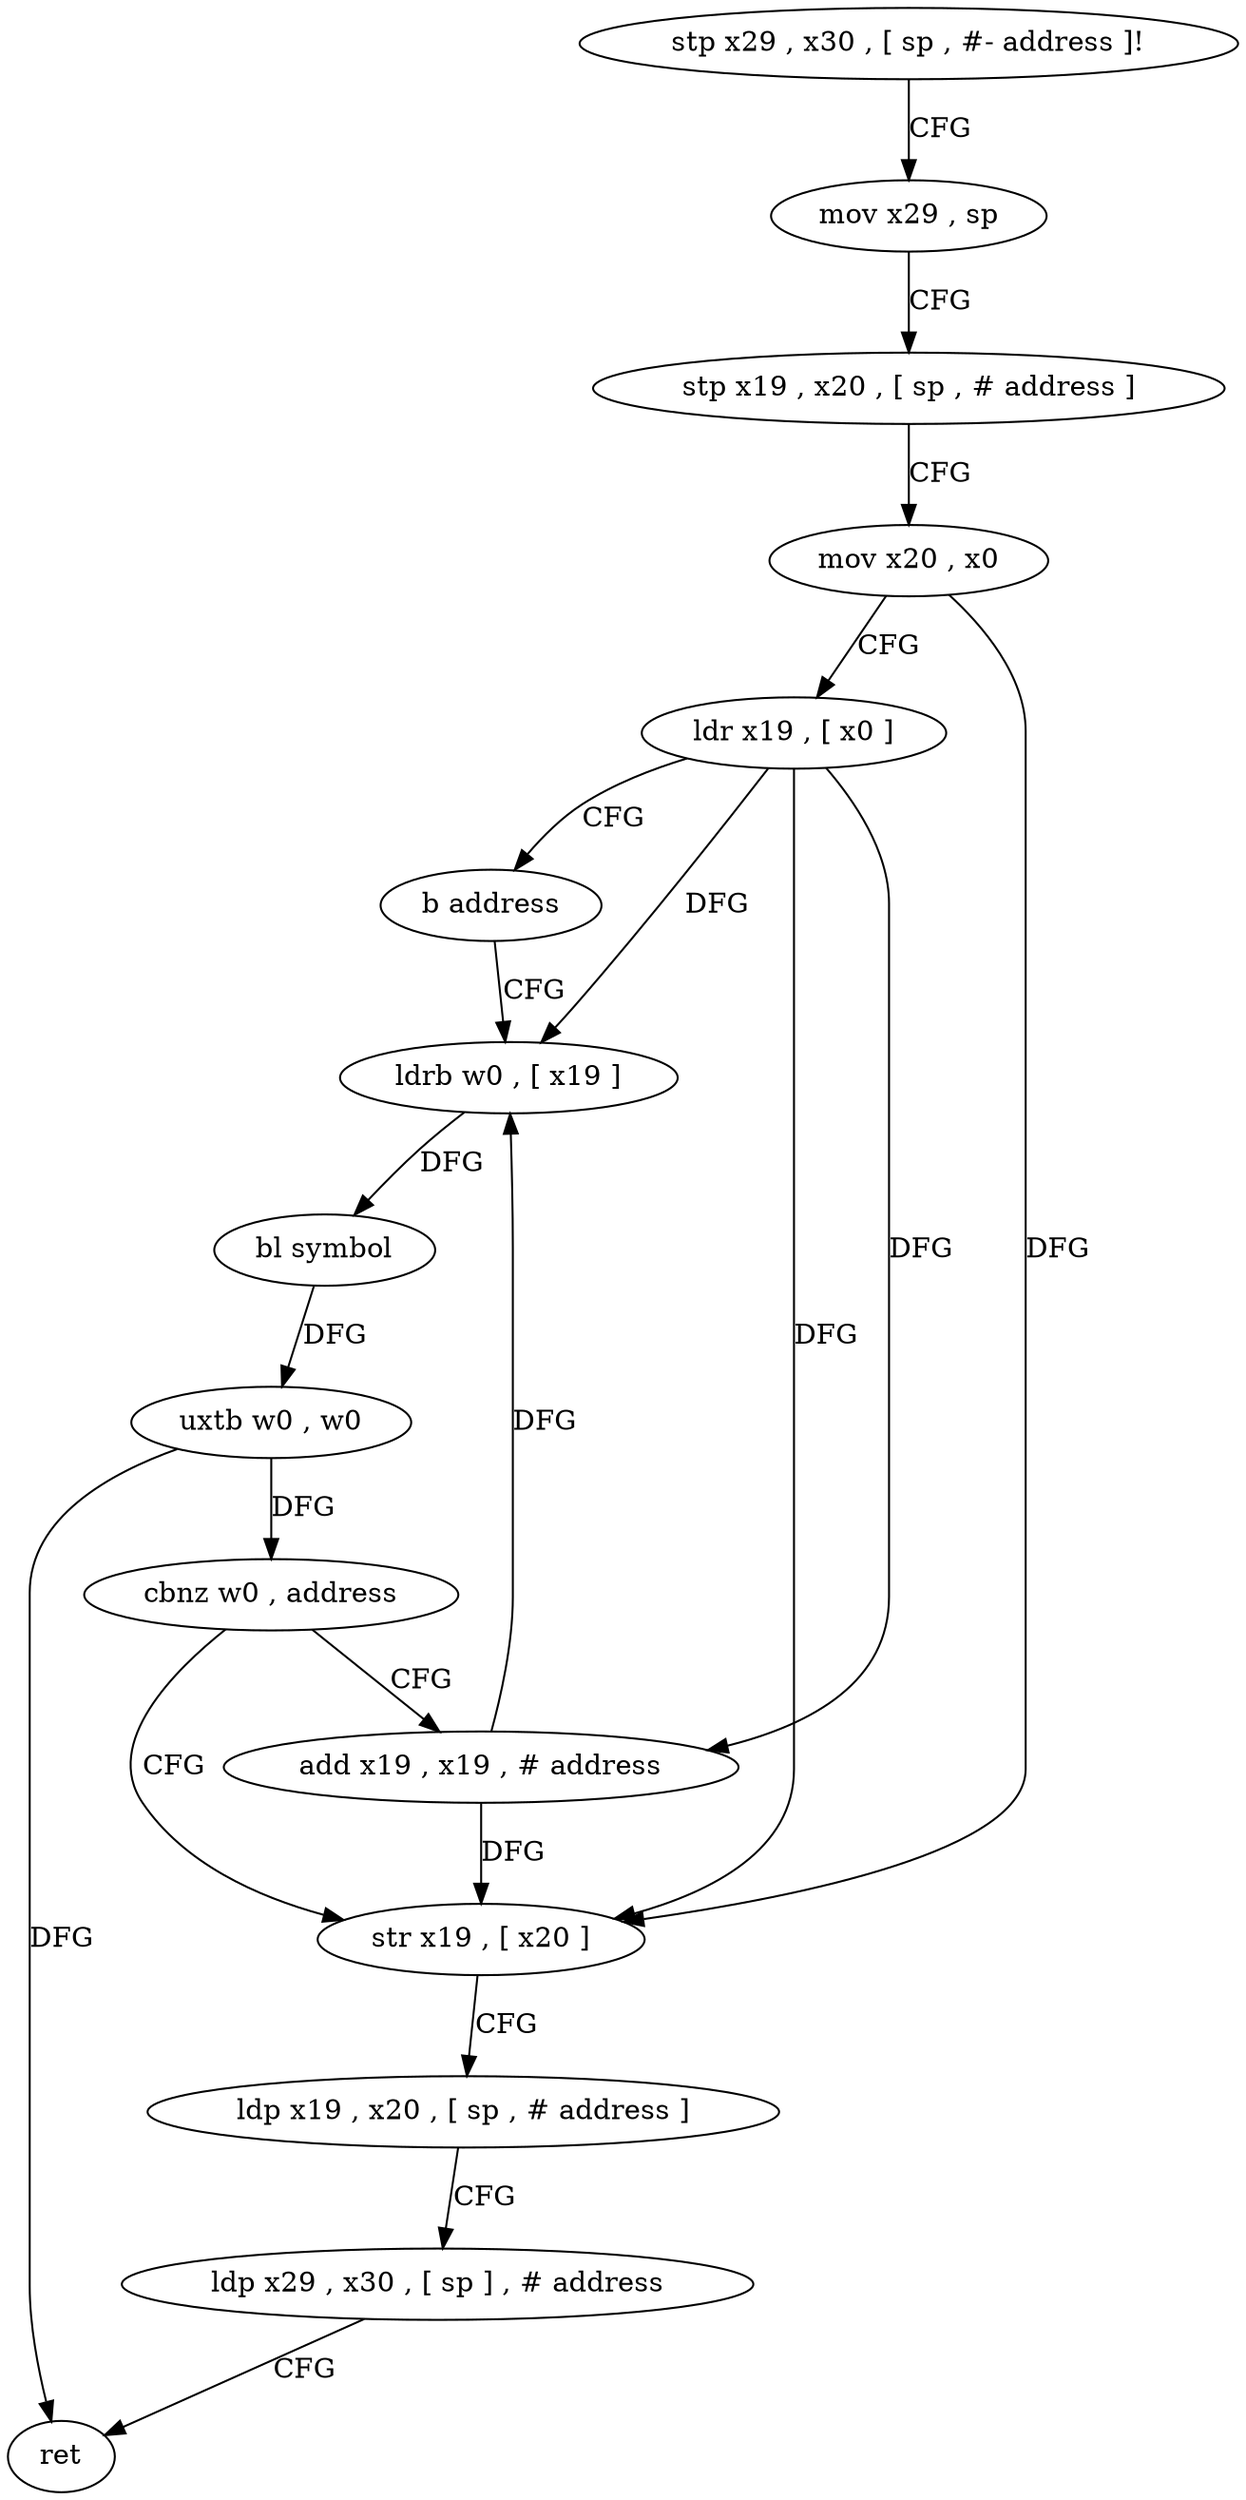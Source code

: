 digraph "func" {
"82356" [label = "stp x29 , x30 , [ sp , #- address ]!" ]
"82360" [label = "mov x29 , sp" ]
"82364" [label = "stp x19 , x20 , [ sp , # address ]" ]
"82368" [label = "mov x20 , x0" ]
"82372" [label = "ldr x19 , [ x0 ]" ]
"82376" [label = "b address" ]
"82384" [label = "ldrb w0 , [ x19 ]" ]
"82388" [label = "bl symbol" ]
"82392" [label = "uxtb w0 , w0" ]
"82396" [label = "cbnz w0 , address" ]
"82380" [label = "add x19 , x19 , # address" ]
"82400" [label = "str x19 , [ x20 ]" ]
"82404" [label = "ldp x19 , x20 , [ sp , # address ]" ]
"82408" [label = "ldp x29 , x30 , [ sp ] , # address" ]
"82412" [label = "ret" ]
"82356" -> "82360" [ label = "CFG" ]
"82360" -> "82364" [ label = "CFG" ]
"82364" -> "82368" [ label = "CFG" ]
"82368" -> "82372" [ label = "CFG" ]
"82368" -> "82400" [ label = "DFG" ]
"82372" -> "82376" [ label = "CFG" ]
"82372" -> "82384" [ label = "DFG" ]
"82372" -> "82380" [ label = "DFG" ]
"82372" -> "82400" [ label = "DFG" ]
"82376" -> "82384" [ label = "CFG" ]
"82384" -> "82388" [ label = "DFG" ]
"82388" -> "82392" [ label = "DFG" ]
"82392" -> "82396" [ label = "DFG" ]
"82392" -> "82412" [ label = "DFG" ]
"82396" -> "82380" [ label = "CFG" ]
"82396" -> "82400" [ label = "CFG" ]
"82380" -> "82384" [ label = "DFG" ]
"82380" -> "82400" [ label = "DFG" ]
"82400" -> "82404" [ label = "CFG" ]
"82404" -> "82408" [ label = "CFG" ]
"82408" -> "82412" [ label = "CFG" ]
}
